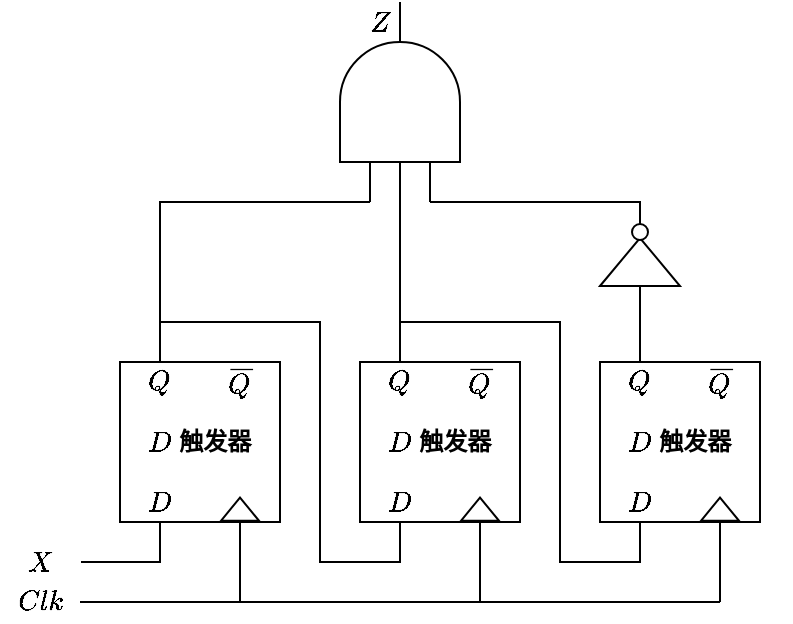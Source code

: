 <mxfile version="14.5.1" type="device"><diagram id="qny03rzR3x1T8GaJyueS" name="第 1 页"><mxGraphModel dx="716" dy="419" grid="1" gridSize="10" guides="1" tooltips="1" connect="1" arrows="1" fold="1" page="1" pageScale="1" pageWidth="827" pageHeight="1169" math="1" shadow="0"><root><mxCell id="0"/><mxCell id="1" parent="0"/><mxCell id="eGv1EvPQ-xk2Wm8DnO7D-10" value="" style="group" vertex="1" connectable="0" parent="1"><mxGeometry x="160" y="200" width="80" height="80" as="geometry"/></mxCell><mxCell id="eGv1EvPQ-xk2Wm8DnO7D-1" value="" style="whiteSpace=wrap;html=1;aspect=fixed;" vertex="1" parent="eGv1EvPQ-xk2Wm8DnO7D-10"><mxGeometry width="80" height="80" as="geometry"/></mxCell><mxCell id="eGv1EvPQ-xk2Wm8DnO7D-2" value="`Q`" style="text;html=1;strokeColor=none;fillColor=none;align=center;verticalAlign=middle;whiteSpace=wrap;rounded=0;" vertex="1" parent="eGv1EvPQ-xk2Wm8DnO7D-10"><mxGeometry width="40" height="20" as="geometry"/></mxCell><mxCell id="eGv1EvPQ-xk2Wm8DnO7D-3" value="`\overline{Q}`" style="text;html=1;strokeColor=none;fillColor=none;align=center;verticalAlign=middle;whiteSpace=wrap;rounded=0;" vertex="1" parent="eGv1EvPQ-xk2Wm8DnO7D-10"><mxGeometry x="40" width="40" height="20" as="geometry"/></mxCell><mxCell id="eGv1EvPQ-xk2Wm8DnO7D-4" value="`D`" style="text;html=1;strokeColor=none;fillColor=none;align=center;verticalAlign=middle;whiteSpace=wrap;rounded=0;" vertex="1" parent="eGv1EvPQ-xk2Wm8DnO7D-10"><mxGeometry y="60" width="40" height="20" as="geometry"/></mxCell><mxCell id="eGv1EvPQ-xk2Wm8DnO7D-38" style="edgeStyle=orthogonalEdgeStyle;rounded=0;orthogonalLoop=1;jettySize=auto;html=1;exitX=0;exitY=0.5;exitDx=0;exitDy=0;entryX=0.75;entryY=1;entryDx=0;entryDy=0;endArrow=none;endFill=0;curved=1;" edge="1" parent="eGv1EvPQ-xk2Wm8DnO7D-10" source="eGv1EvPQ-xk2Wm8DnO7D-7" target="eGv1EvPQ-xk2Wm8DnO7D-1"><mxGeometry relative="1" as="geometry"/></mxCell><mxCell id="eGv1EvPQ-xk2Wm8DnO7D-7" value="" style="triangle;whiteSpace=wrap;html=1;rotation=-90;" vertex="1" parent="eGv1EvPQ-xk2Wm8DnO7D-10"><mxGeometry x="54.2" y="64.07" width="11.6" height="19.06" as="geometry"/></mxCell><mxCell id="eGv1EvPQ-xk2Wm8DnO7D-9" value="&lt;b&gt;`D` 触发器&lt;/b&gt;" style="text;html=1;strokeColor=none;fillColor=none;align=center;verticalAlign=middle;whiteSpace=wrap;rounded=0;" vertex="1" parent="eGv1EvPQ-xk2Wm8DnO7D-10"><mxGeometry y="30" width="80" height="20" as="geometry"/></mxCell><mxCell id="eGv1EvPQ-xk2Wm8DnO7D-20" value="" style="group" vertex="1" connectable="0" parent="1"><mxGeometry x="280" y="200" width="80" height="80" as="geometry"/></mxCell><mxCell id="eGv1EvPQ-xk2Wm8DnO7D-21" value="" style="whiteSpace=wrap;html=1;aspect=fixed;" vertex="1" parent="eGv1EvPQ-xk2Wm8DnO7D-20"><mxGeometry width="80" height="80" as="geometry"/></mxCell><mxCell id="eGv1EvPQ-xk2Wm8DnO7D-22" value="`Q`" style="text;html=1;strokeColor=none;fillColor=none;align=center;verticalAlign=middle;whiteSpace=wrap;rounded=0;" vertex="1" parent="eGv1EvPQ-xk2Wm8DnO7D-20"><mxGeometry width="40" height="20" as="geometry"/></mxCell><mxCell id="eGv1EvPQ-xk2Wm8DnO7D-23" value="`\overline{Q}`" style="text;html=1;strokeColor=none;fillColor=none;align=center;verticalAlign=middle;whiteSpace=wrap;rounded=0;" vertex="1" parent="eGv1EvPQ-xk2Wm8DnO7D-20"><mxGeometry x="40" width="40" height="20" as="geometry"/></mxCell><mxCell id="eGv1EvPQ-xk2Wm8DnO7D-24" value="`D`" style="text;html=1;strokeColor=none;fillColor=none;align=center;verticalAlign=middle;whiteSpace=wrap;rounded=0;" vertex="1" parent="eGv1EvPQ-xk2Wm8DnO7D-20"><mxGeometry y="60" width="40" height="20" as="geometry"/></mxCell><mxCell id="eGv1EvPQ-xk2Wm8DnO7D-25" value="" style="triangle;whiteSpace=wrap;html=1;rotation=-90;" vertex="1" parent="eGv1EvPQ-xk2Wm8DnO7D-20"><mxGeometry x="54.2" y="64.07" width="11.6" height="19.06" as="geometry"/></mxCell><mxCell id="eGv1EvPQ-xk2Wm8DnO7D-26" value="&lt;b&gt;`D` 触发器&lt;/b&gt;" style="text;html=1;strokeColor=none;fillColor=none;align=center;verticalAlign=middle;whiteSpace=wrap;rounded=0;" vertex="1" parent="eGv1EvPQ-xk2Wm8DnO7D-20"><mxGeometry y="30" width="80" height="20" as="geometry"/></mxCell><mxCell id="eGv1EvPQ-xk2Wm8DnO7D-27" value="" style="group" vertex="1" connectable="0" parent="1"><mxGeometry x="400" y="200" width="80" height="80" as="geometry"/></mxCell><mxCell id="eGv1EvPQ-xk2Wm8DnO7D-28" value="" style="whiteSpace=wrap;html=1;aspect=fixed;" vertex="1" parent="eGv1EvPQ-xk2Wm8DnO7D-27"><mxGeometry width="80" height="80" as="geometry"/></mxCell><mxCell id="eGv1EvPQ-xk2Wm8DnO7D-29" value="`Q`" style="text;html=1;strokeColor=none;fillColor=none;align=center;verticalAlign=middle;whiteSpace=wrap;rounded=0;" vertex="1" parent="eGv1EvPQ-xk2Wm8DnO7D-27"><mxGeometry width="40" height="20" as="geometry"/></mxCell><mxCell id="eGv1EvPQ-xk2Wm8DnO7D-30" value="`\overline{Q}`" style="text;html=1;strokeColor=none;fillColor=none;align=center;verticalAlign=middle;whiteSpace=wrap;rounded=0;" vertex="1" parent="eGv1EvPQ-xk2Wm8DnO7D-27"><mxGeometry x="40" width="40" height="20" as="geometry"/></mxCell><mxCell id="eGv1EvPQ-xk2Wm8DnO7D-31" value="`D`" style="text;html=1;strokeColor=none;fillColor=none;align=center;verticalAlign=middle;whiteSpace=wrap;rounded=0;" vertex="1" parent="eGv1EvPQ-xk2Wm8DnO7D-27"><mxGeometry y="60" width="40" height="20" as="geometry"/></mxCell><mxCell id="eGv1EvPQ-xk2Wm8DnO7D-32" value="" style="triangle;whiteSpace=wrap;html=1;rotation=-90;" vertex="1" parent="eGv1EvPQ-xk2Wm8DnO7D-27"><mxGeometry x="54.2" y="64.07" width="11.6" height="19.06" as="geometry"/></mxCell><mxCell id="eGv1EvPQ-xk2Wm8DnO7D-33" value="&lt;b&gt;`D` 触发器&lt;/b&gt;" style="text;html=1;strokeColor=none;fillColor=none;align=center;verticalAlign=middle;whiteSpace=wrap;rounded=0;" vertex="1" parent="eGv1EvPQ-xk2Wm8DnO7D-27"><mxGeometry y="30" width="80" height="20" as="geometry"/></mxCell><mxCell id="eGv1EvPQ-xk2Wm8DnO7D-35" style="edgeStyle=orthogonalEdgeStyle;rounded=0;orthogonalLoop=1;jettySize=auto;html=1;exitX=0.5;exitY=1;exitDx=0;exitDy=0;endArrow=none;endFill=0;" edge="1" parent="1" source="eGv1EvPQ-xk2Wm8DnO7D-4"><mxGeometry relative="1" as="geometry"><mxPoint x="140" y="300" as="targetPoint"/></mxGeometry></mxCell><mxCell id="eGv1EvPQ-xk2Wm8DnO7D-40" style="edgeStyle=none;rounded=0;orthogonalLoop=1;jettySize=auto;html=1;endArrow=none;endFill=0;" edge="1" parent="1" source="eGv1EvPQ-xk2Wm8DnO7D-7"><mxGeometry relative="1" as="geometry"><mxPoint x="140" y="320" as="targetPoint"/><Array as="points"><mxPoint x="220" y="320"/><mxPoint x="460" y="320"/></Array></mxGeometry></mxCell><mxCell id="eGv1EvPQ-xk2Wm8DnO7D-41" value="`X`" style="text;html=1;strokeColor=none;fillColor=none;align=center;verticalAlign=middle;whiteSpace=wrap;rounded=0;" vertex="1" parent="1"><mxGeometry x="100" y="290" width="40" height="20" as="geometry"/></mxCell><mxCell id="eGv1EvPQ-xk2Wm8DnO7D-42" value="&lt;b&gt;`Clk`&lt;/b&gt;" style="text;html=1;strokeColor=none;fillColor=none;align=center;verticalAlign=middle;whiteSpace=wrap;rounded=0;" vertex="1" parent="1"><mxGeometry x="100" y="310" width="40" height="20" as="geometry"/></mxCell><mxCell id="eGv1EvPQ-xk2Wm8DnO7D-43" style="edgeStyle=none;rounded=0;orthogonalLoop=1;jettySize=auto;html=1;exitX=0.75;exitY=1;exitDx=0;exitDy=0;endArrow=none;endFill=0;" edge="1" parent="1" source="eGv1EvPQ-xk2Wm8DnO7D-21"><mxGeometry relative="1" as="geometry"><mxPoint x="340" y="320" as="targetPoint"/></mxGeometry></mxCell><mxCell id="eGv1EvPQ-xk2Wm8DnO7D-44" style="edgeStyle=none;rounded=0;orthogonalLoop=1;jettySize=auto;html=1;exitX=0.75;exitY=1;exitDx=0;exitDy=0;endArrow=none;endFill=0;" edge="1" parent="1" source="eGv1EvPQ-xk2Wm8DnO7D-28"><mxGeometry relative="1" as="geometry"><mxPoint x="460" y="320" as="targetPoint"/></mxGeometry></mxCell><mxCell id="eGv1EvPQ-xk2Wm8DnO7D-45" style="edgeStyle=none;rounded=0;orthogonalLoop=1;jettySize=auto;html=1;exitX=0.5;exitY=0;exitDx=0;exitDy=0;endArrow=none;endFill=0;entryX=0;entryY=0.25;entryDx=0;entryDy=0;entryPerimeter=0;" edge="1" parent="1" source="eGv1EvPQ-xk2Wm8DnO7D-2" target="eGv1EvPQ-xk2Wm8DnO7D-55"><mxGeometry relative="1" as="geometry"><mxPoint x="180" y="100" as="targetPoint"/><Array as="points"><mxPoint x="180" y="120"/></Array></mxGeometry></mxCell><mxCell id="eGv1EvPQ-xk2Wm8DnO7D-46" value="" style="endArrow=none;html=1;rounded=0;entryX=0.5;entryY=1;entryDx=0;entryDy=0;" edge="1" parent="1" target="eGv1EvPQ-xk2Wm8DnO7D-24"><mxGeometry width="50" height="50" relative="1" as="geometry"><mxPoint x="180" y="180" as="sourcePoint"/><mxPoint x="260" y="300" as="targetPoint"/><Array as="points"><mxPoint x="260" y="180"/><mxPoint x="260" y="300"/><mxPoint x="300" y="300"/></Array></mxGeometry></mxCell><mxCell id="eGv1EvPQ-xk2Wm8DnO7D-48" style="edgeStyle=none;rounded=0;orthogonalLoop=1;jettySize=auto;html=1;exitX=0.5;exitY=0;exitDx=0;exitDy=0;endArrow=none;endFill=0;entryX=0.5;entryY=1;entryDx=0;entryDy=0;" edge="1" parent="1" source="eGv1EvPQ-xk2Wm8DnO7D-22" target="eGv1EvPQ-xk2Wm8DnO7D-31"><mxGeometry relative="1" as="geometry"><mxPoint x="390" y="180" as="targetPoint"/><Array as="points"><mxPoint x="300" y="100"/><mxPoint x="300" y="160"/><mxPoint x="300" y="180"/><mxPoint x="380" y="180"/><mxPoint x="380" y="300"/><mxPoint x="420" y="300"/></Array></mxGeometry></mxCell><mxCell id="eGv1EvPQ-xk2Wm8DnO7D-49" style="edgeStyle=none;rounded=0;orthogonalLoop=1;jettySize=auto;html=1;exitX=0.5;exitY=0;exitDx=0;exitDy=0;endArrow=none;endFill=0;" edge="1" parent="1" source="eGv1EvPQ-xk2Wm8DnO7D-29"><mxGeometry relative="1" as="geometry"><mxPoint x="420" y="160" as="targetPoint"/></mxGeometry></mxCell><mxCell id="eGv1EvPQ-xk2Wm8DnO7D-54" style="edgeStyle=none;rounded=0;orthogonalLoop=1;jettySize=auto;html=1;exitX=1;exitY=0.5;exitDx=0;exitDy=0;endArrow=none;endFill=0;entryX=0;entryY=0.75;entryDx=0;entryDy=0;entryPerimeter=0;" edge="1" parent="1" source="eGv1EvPQ-xk2Wm8DnO7D-51" target="eGv1EvPQ-xk2Wm8DnO7D-55"><mxGeometry relative="1" as="geometry"><mxPoint x="419.862" y="100" as="targetPoint"/><Array as="points"><mxPoint x="420" y="120"/></Array></mxGeometry></mxCell><mxCell id="eGv1EvPQ-xk2Wm8DnO7D-51" value="" style="verticalLabelPosition=bottom;shadow=0;dashed=0;align=center;html=1;verticalAlign=top;shape=mxgraph.electrical.logic_gates.buffer2;rotation=-90;" vertex="1" parent="1"><mxGeometry x="400" y="130" width="40" height="40" as="geometry"/></mxCell><mxCell id="eGv1EvPQ-xk2Wm8DnO7D-53" value="" style="verticalLabelPosition=bottom;shadow=0;dashed=0;align=center;html=1;verticalAlign=top;shape=mxgraph.electrical.logic_gates.inverting_contact;" vertex="1" parent="1"><mxGeometry x="415" y="130" width="10" height="10" as="geometry"/></mxCell><mxCell id="eGv1EvPQ-xk2Wm8DnO7D-55" value="" style="verticalLabelPosition=bottom;shadow=0;dashed=0;align=center;html=1;verticalAlign=top;shape=mxgraph.electrical.logic_gates.logic_gate;operation=and;rotation=-90;" vertex="1" parent="1"><mxGeometry x="250" y="40" width="100" height="60" as="geometry"/></mxCell><mxCell id="eGv1EvPQ-xk2Wm8DnO7D-57" value="`Z`" style="text;html=1;strokeColor=none;fillColor=none;align=center;verticalAlign=middle;whiteSpace=wrap;rounded=0;" vertex="1" parent="1"><mxGeometry x="270" y="20" width="40" height="20" as="geometry"/></mxCell></root></mxGraphModel></diagram></mxfile>